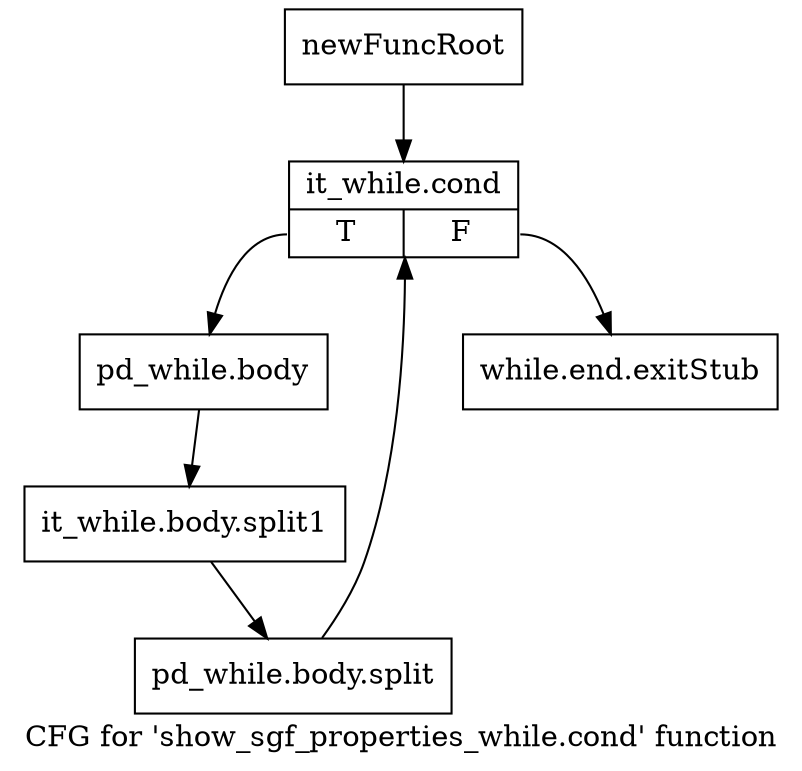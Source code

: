 digraph "CFG for 'show_sgf_properties_while.cond' function" {
	label="CFG for 'show_sgf_properties_while.cond' function";

	Node0x3321db0 [shape=record,label="{newFuncRoot}"];
	Node0x3321db0 -> Node0x3321e50;
	Node0x3321e00 [shape=record,label="{while.end.exitStub}"];
	Node0x3321e50 [shape=record,label="{it_while.cond|{<s0>T|<s1>F}}"];
	Node0x3321e50:s0 -> Node0x3321ea0;
	Node0x3321e50:s1 -> Node0x3321e00;
	Node0x3321ea0 [shape=record,label="{pd_while.body}"];
	Node0x3321ea0 -> Node0x4f984e0;
	Node0x4f984e0 [shape=record,label="{it_while.body.split1}"];
	Node0x4f984e0 -> Node0x4fab650;
	Node0x4fab650 [shape=record,label="{pd_while.body.split}"];
	Node0x4fab650 -> Node0x3321e50;
}
